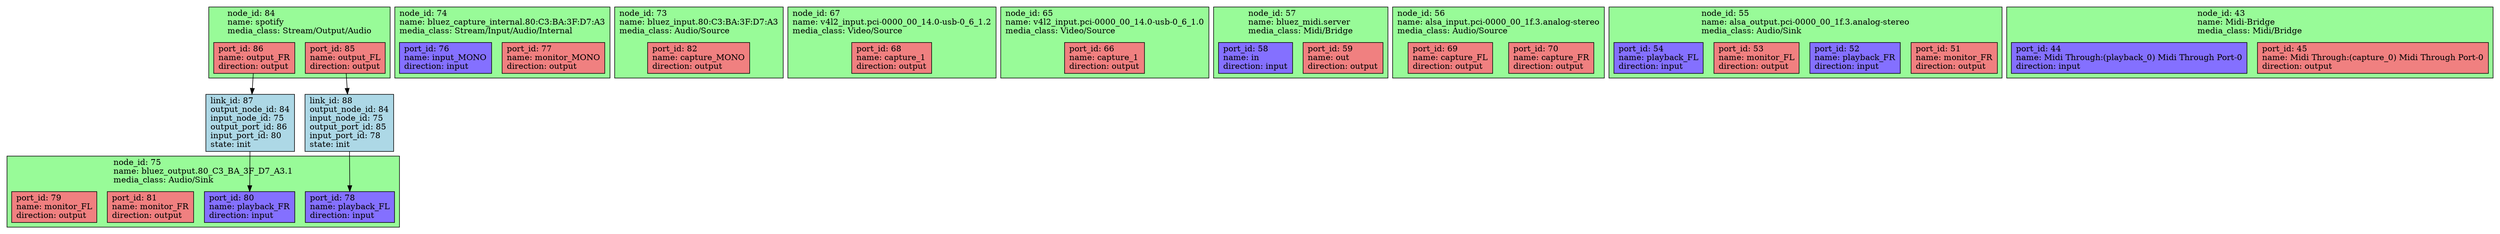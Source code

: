 digraph pipewire {
link_87 [shape=box style=filled fillcolor=lightblue];
link_87 [label="link_id: 87\loutput_node_id: 84\linput_node_id: 75\loutput_port_id: 86\linput_port_id: 80\lstate: init\l"];
port_86 -> link_87 -> port_80;
link_88 [shape=box style=filled fillcolor=lightblue];
link_88 [label="link_id: 88\loutput_node_id: 84\linput_node_id: 75\loutput_port_id: 85\linput_port_id: 78\lstate: init\l"];
port_85 -> link_88 -> port_78;
subgraph cluster_node_84 {
bgcolor=palegreen;
label="node_id: 84\lname: spotify\lmedia_class: Stream/Output/Audio\l"
port_86 [shape=box style=filled fillcolor=lightcoral];
port_86 [label="port_id: 86\lname: output_FR\ldirection: output\l"];
port_85 [shape=box style=filled fillcolor=lightcoral];
port_85 [label="port_id: 85\lname: output_FL\ldirection: output\l"];
}
subgraph cluster_node_75 {
bgcolor=palegreen;
label="node_id: 75\lname: bluez_output.80_C3_BA_3F_D7_A3.1\lmedia_class: Audio/Sink\l"
port_81 [shape=box style=filled fillcolor=lightcoral];
port_81 [label="port_id: 81\lname: monitor_FR\ldirection: output\l"];
port_80 [shape=box style=filled fillcolor=lightslateblue];
port_80 [label="port_id: 80\lname: playback_FR\ldirection: input\l"];
port_79 [shape=box style=filled fillcolor=lightcoral];
port_79 [label="port_id: 79\lname: monitor_FL\ldirection: output\l"];
port_78 [shape=box style=filled fillcolor=lightslateblue];
port_78 [label="port_id: 78\lname: playback_FL\ldirection: input\l"];
}
subgraph cluster_node_74 {
bgcolor=palegreen;
label="node_id: 74\lname: bluez_capture_internal.80:C3:BA:3F:D7:A3\lmedia_class: Stream/Input/Audio/Internal\l"
port_77 [shape=box style=filled fillcolor=lightcoral];
port_77 [label="port_id: 77\lname: monitor_MONO\ldirection: output\l"];
port_76 [shape=box style=filled fillcolor=lightslateblue];
port_76 [label="port_id: 76\lname: input_MONO\ldirection: input\l"];
}
subgraph cluster_node_73 {
bgcolor=palegreen;
label="node_id: 73\lname: bluez_input.80:C3:BA:3F:D7:A3\lmedia_class: Audio/Source\l"
port_82 [shape=box style=filled fillcolor=lightcoral];
port_82 [label="port_id: 82\lname: capture_MONO\ldirection: output\l"];
}
subgraph cluster_node_67 {
bgcolor=palegreen;
label="node_id: 67\lname: v4l2_input.pci-0000_00_14.0-usb-0_6_1.2\lmedia_class: Video/Source\l"
port_68 [shape=box style=filled fillcolor=lightcoral];
port_68 [label="port_id: 68\lname: capture_1\ldirection: output\l"];
}
subgraph cluster_node_65 {
bgcolor=palegreen;
label="node_id: 65\lname: v4l2_input.pci-0000_00_14.0-usb-0_6_1.0\lmedia_class: Video/Source\l"
port_66 [shape=box style=filled fillcolor=lightcoral];
port_66 [label="port_id: 66\lname: capture_1\ldirection: output\l"];
}
subgraph cluster_node_57 {
bgcolor=palegreen;
label="node_id: 57\lname: bluez_midi.server\lmedia_class: Midi/Bridge\l"
port_59 [shape=box style=filled fillcolor=lightcoral];
port_59 [label="port_id: 59\lname: out\ldirection: output\l"];
port_58 [shape=box style=filled fillcolor=lightslateblue];
port_58 [label="port_id: 58\lname: in\ldirection: input\l"];
}
subgraph cluster_node_56 {
bgcolor=palegreen;
label="node_id: 56\lname: alsa_input.pci-0000_00_1f.3.analog-stereo\lmedia_class: Audio/Source\l"
port_70 [shape=box style=filled fillcolor=lightcoral];
port_70 [label="port_id: 70\lname: capture_FR\ldirection: output\l"];
port_69 [shape=box style=filled fillcolor=lightcoral];
port_69 [label="port_id: 69\lname: capture_FL\ldirection: output\l"];
}
subgraph cluster_node_55 {
bgcolor=palegreen;
label="node_id: 55\lname: alsa_output.pci-0000_00_1f.3.analog-stereo\lmedia_class: Audio/Sink\l"
port_51 [shape=box style=filled fillcolor=lightcoral];
port_51 [label="port_id: 51\lname: monitor_FR\ldirection: output\l"];
port_52 [shape=box style=filled fillcolor=lightslateblue];
port_52 [label="port_id: 52\lname: playback_FR\ldirection: input\l"];
port_53 [shape=box style=filled fillcolor=lightcoral];
port_53 [label="port_id: 53\lname: monitor_FL\ldirection: output\l"];
port_54 [shape=box style=filled fillcolor=lightslateblue];
port_54 [label="port_id: 54\lname: playback_FL\ldirection: input\l"];
}
subgraph cluster_node_43 {
bgcolor=palegreen;
label="node_id: 43\lname: Midi-Bridge\lmedia_class: Midi/Bridge\l"
port_45 [shape=box style=filled fillcolor=lightcoral];
port_45 [label="port_id: 45\lname: Midi Through:(capture_0) Midi Through Port-0\ldirection: output\l"];
port_44 [shape=box style=filled fillcolor=lightslateblue];
port_44 [label="port_id: 44\lname: Midi Through:(playback_0) Midi Through Port-0\ldirection: input\l"];
}
subgraph cluster_node_31 {
bgcolor=palegreen;
label="node_id: 31\lname: Freewheel-Driver\lmedia_class: (null)\l"
}
subgraph cluster_node_30 {
bgcolor=palegreen;
label="node_id: 30\lname: Dummy-Driver\lmedia_class: (null)\l"
}
}

